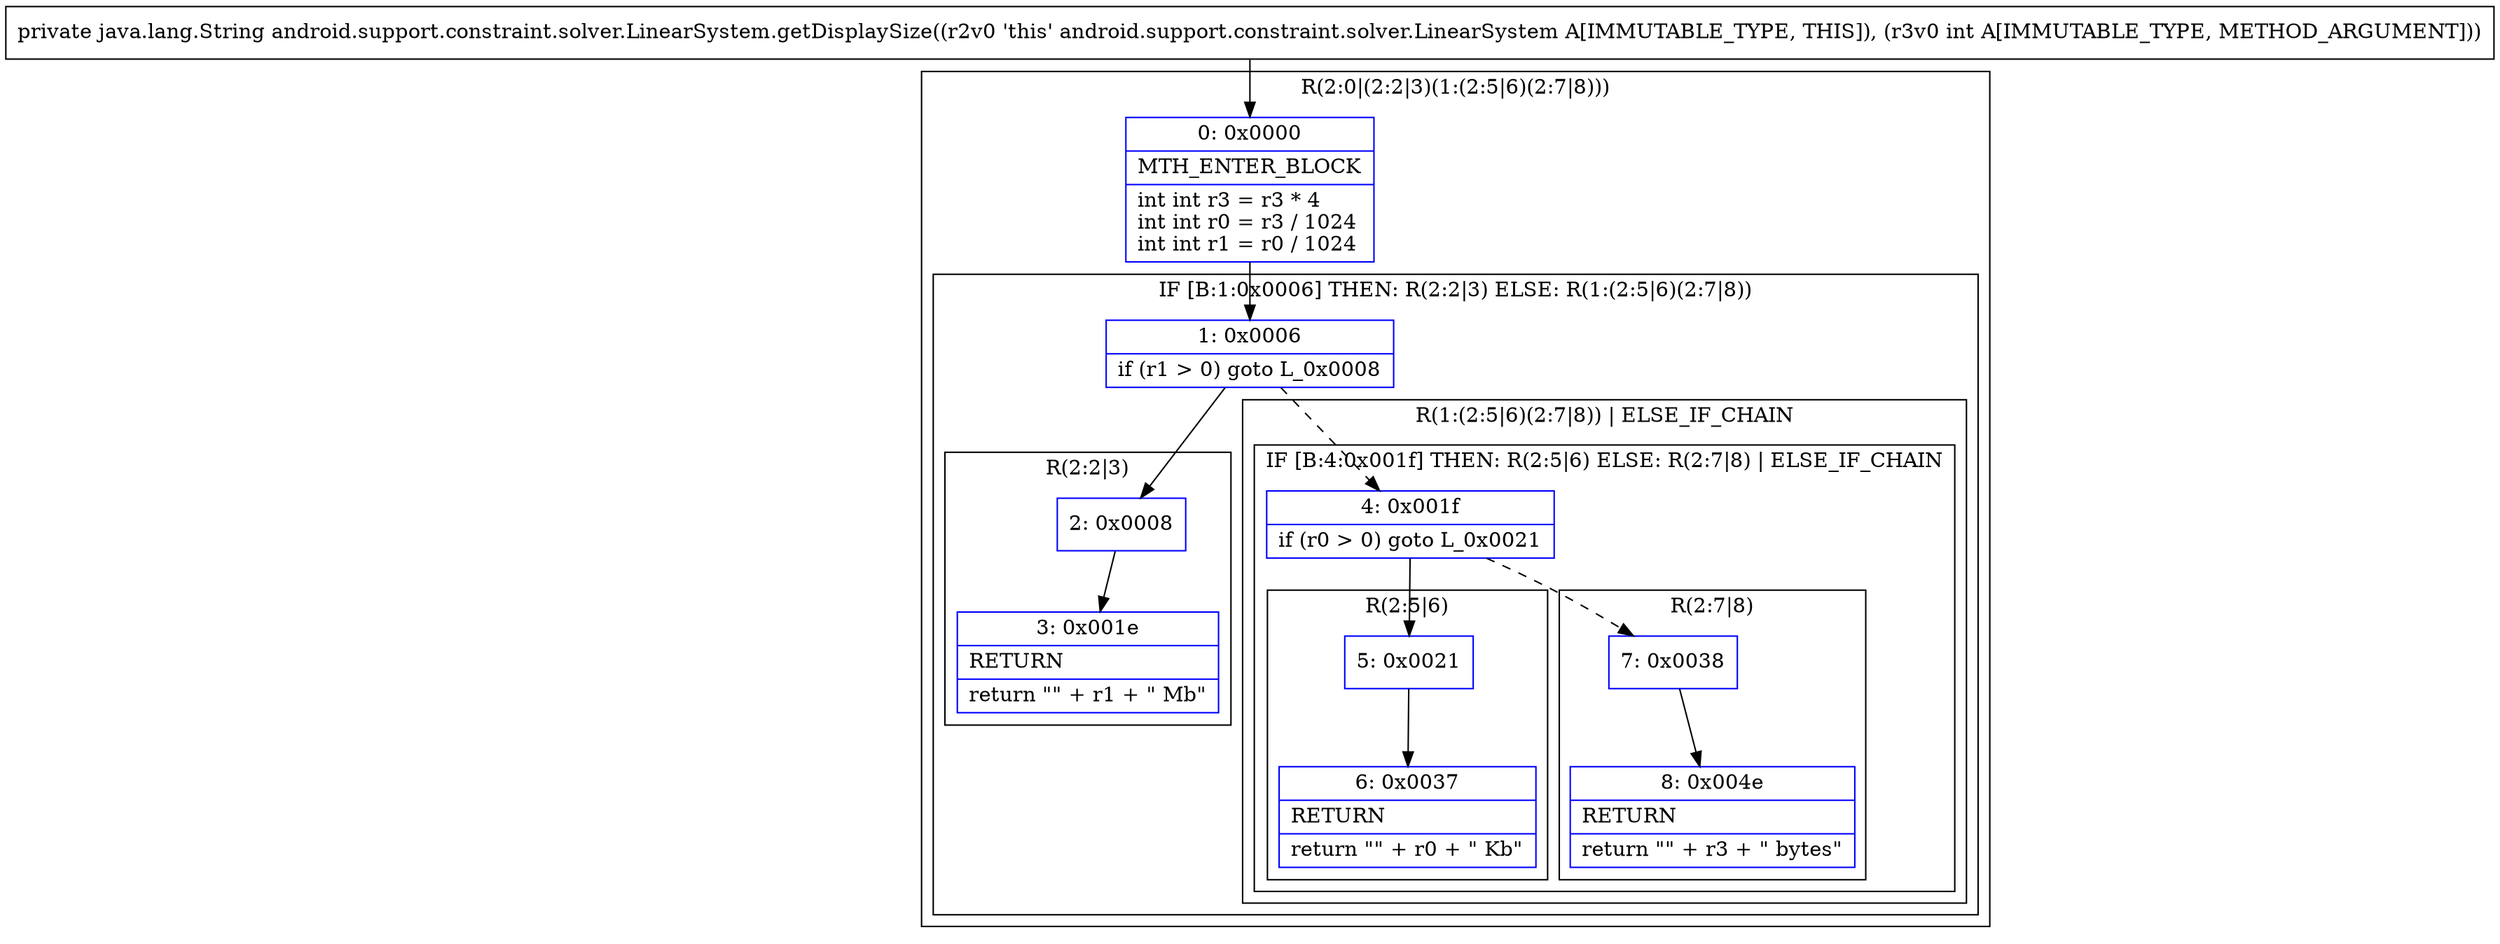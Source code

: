 digraph "CFG forandroid.support.constraint.solver.LinearSystem.getDisplaySize(I)Ljava\/lang\/String;" {
subgraph cluster_Region_170840860 {
label = "R(2:0|(2:2|3)(1:(2:5|6)(2:7|8)))";
node [shape=record,color=blue];
Node_0 [shape=record,label="{0\:\ 0x0000|MTH_ENTER_BLOCK\l|int int r3 = r3 * 4\lint int r0 = r3 \/ 1024\lint int r1 = r0 \/ 1024\l}"];
subgraph cluster_IfRegion_805732575 {
label = "IF [B:1:0x0006] THEN: R(2:2|3) ELSE: R(1:(2:5|6)(2:7|8))";
node [shape=record,color=blue];
Node_1 [shape=record,label="{1\:\ 0x0006|if (r1 \> 0) goto L_0x0008\l}"];
subgraph cluster_Region_1393805003 {
label = "R(2:2|3)";
node [shape=record,color=blue];
Node_2 [shape=record,label="{2\:\ 0x0008}"];
Node_3 [shape=record,label="{3\:\ 0x001e|RETURN\l|return \"\" + r1 + \" Mb\"\l}"];
}
subgraph cluster_Region_762081988 {
label = "R(1:(2:5|6)(2:7|8)) | ELSE_IF_CHAIN\l";
node [shape=record,color=blue];
subgraph cluster_IfRegion_284333430 {
label = "IF [B:4:0x001f] THEN: R(2:5|6) ELSE: R(2:7|8) | ELSE_IF_CHAIN\l";
node [shape=record,color=blue];
Node_4 [shape=record,label="{4\:\ 0x001f|if (r0 \> 0) goto L_0x0021\l}"];
subgraph cluster_Region_1280052345 {
label = "R(2:5|6)";
node [shape=record,color=blue];
Node_5 [shape=record,label="{5\:\ 0x0021}"];
Node_6 [shape=record,label="{6\:\ 0x0037|RETURN\l|return \"\" + r0 + \" Kb\"\l}"];
}
subgraph cluster_Region_1590146610 {
label = "R(2:7|8)";
node [shape=record,color=blue];
Node_7 [shape=record,label="{7\:\ 0x0038}"];
Node_8 [shape=record,label="{8\:\ 0x004e|RETURN\l|return \"\" + r3 + \" bytes\"\l}"];
}
}
}
}
}
MethodNode[shape=record,label="{private java.lang.String android.support.constraint.solver.LinearSystem.getDisplaySize((r2v0 'this' android.support.constraint.solver.LinearSystem A[IMMUTABLE_TYPE, THIS]), (r3v0 int A[IMMUTABLE_TYPE, METHOD_ARGUMENT])) }"];
MethodNode -> Node_0;
Node_0 -> Node_1;
Node_1 -> Node_2;
Node_1 -> Node_4[style=dashed];
Node_2 -> Node_3;
Node_4 -> Node_5;
Node_4 -> Node_7[style=dashed];
Node_5 -> Node_6;
Node_7 -> Node_8;
}

